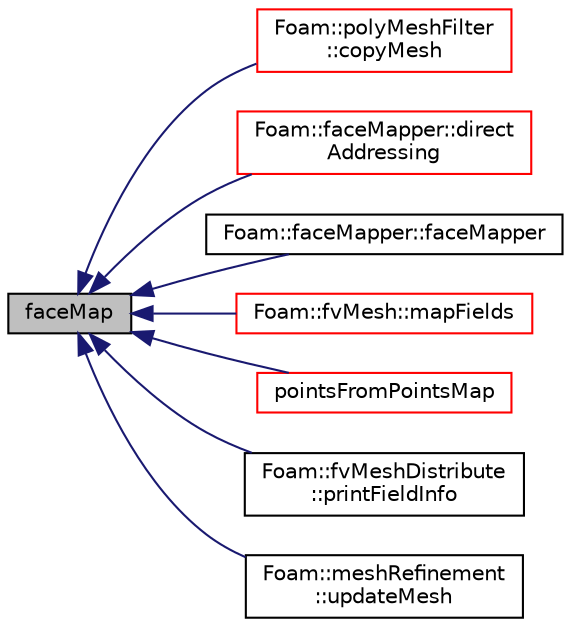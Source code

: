 digraph "faceMap"
{
  bgcolor="transparent";
  edge [fontname="Helvetica",fontsize="10",labelfontname="Helvetica",labelfontsize="10"];
  node [fontname="Helvetica",fontsize="10",shape=record];
  rankdir="LR";
  Node1 [label="faceMap",height=0.2,width=0.4,color="black", fillcolor="grey75", style="filled", fontcolor="black"];
  Node1 -> Node2 [dir="back",color="midnightblue",fontsize="10",style="solid",fontname="Helvetica"];
  Node2 [label="Foam::polyMeshFilter\l::copyMesh",height=0.2,width=0.4,color="red",URL="$a01919.html#a6d46f578539dd45f89a6ea89738c75b5",tooltip="Return a copy of an fvMesh. "];
  Node1 -> Node3 [dir="back",color="midnightblue",fontsize="10",style="solid",fontname="Helvetica"];
  Node3 [label="Foam::faceMapper::direct\lAddressing",height=0.2,width=0.4,color="red",URL="$a00726.html#ac7b376394d9111f02b2b725ba05d6e88",tooltip="Return direct addressing. "];
  Node1 -> Node4 [dir="back",color="midnightblue",fontsize="10",style="solid",fontname="Helvetica"];
  Node4 [label="Foam::faceMapper::faceMapper",height=0.2,width=0.4,color="black",URL="$a00726.html#ae37e93b2a87d2ed568a30ec1e66de837",tooltip="Construct from mapPolyMesh. "];
  Node1 -> Node5 [dir="back",color="midnightblue",fontsize="10",style="solid",fontname="Helvetica"];
  Node5 [label="Foam::fvMesh::mapFields",height=0.2,width=0.4,color="red",URL="$a00876.html#acdda95483d214b756be7af3887ef71ee",tooltip="Map all fields in time using given map. "];
  Node1 -> Node6 [dir="back",color="midnightblue",fontsize="10",style="solid",fontname="Helvetica"];
  Node6 [label="pointsFromPointsMap",height=0.2,width=0.4,color="red",URL="$a01432.html#af56a70be05caf9da54492786e7cf3da5",tooltip="Points originating from points. "];
  Node1 -> Node7 [dir="back",color="midnightblue",fontsize="10",style="solid",fontname="Helvetica"];
  Node7 [label="Foam::fvMeshDistribute\l::printFieldInfo",height=0.2,width=0.4,color="black",URL="$a00878.html#ac01a969a7e9466cbdca2475c4c0bd9c2",tooltip="Print some field info. "];
  Node1 -> Node8 [dir="back",color="midnightblue",fontsize="10",style="solid",fontname="Helvetica"];
  Node8 [label="Foam::meshRefinement\l::updateMesh",height=0.2,width=0.4,color="black",URL="$a01470.html#a278fc667e417bcd69c37026a27f8aa5d",tooltip="Update local numbering + undo. "];
}
